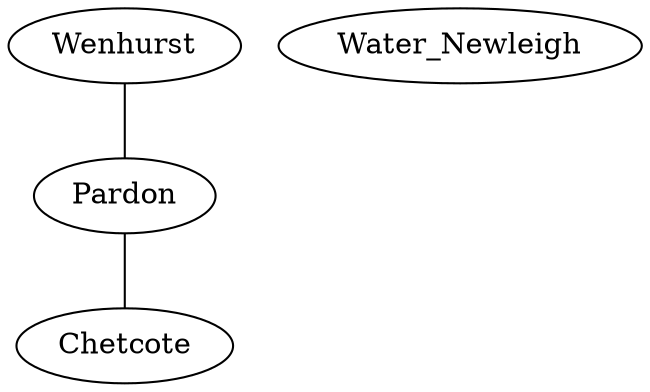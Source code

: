 graph Towns {
    Chetcote
    Water_Newleigh
    Wenhurst
    Pardon
    Wenhurst -- Pardon 
    Pardon -- Chetcote 
}
